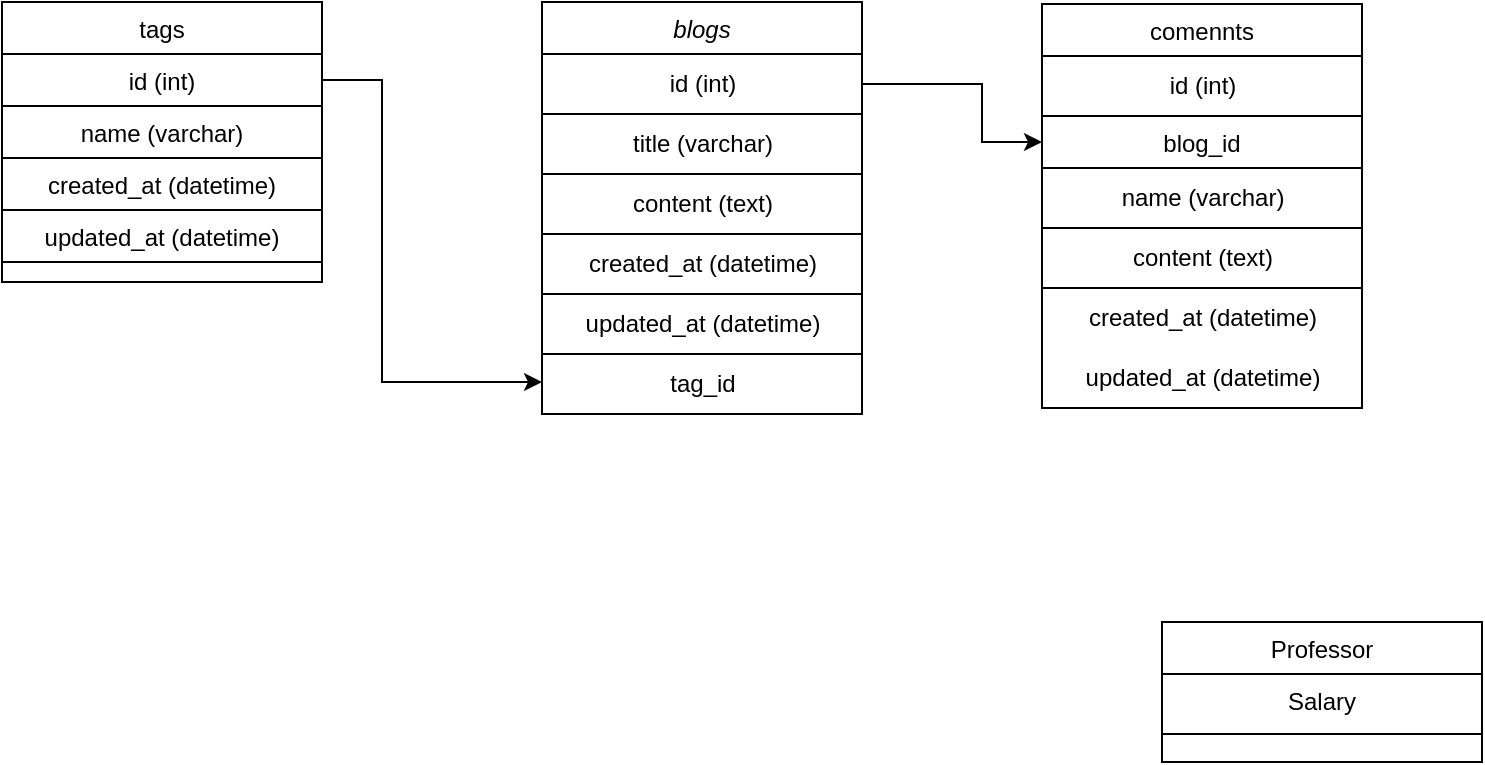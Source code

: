 <mxfile version="20.3.6" type="github"><diagram id="C5RBs43oDa-KdzZeNtuy" name="Page-1"><mxGraphModel dx="946" dy="589" grid="1" gridSize="10" guides="1" tooltips="1" connect="1" arrows="1" fold="1" page="1" pageScale="1" pageWidth="827" pageHeight="1169" math="0" shadow="0"><root><mxCell id="WIyWlLk6GJQsqaUBKTNV-0"/><mxCell id="WIyWlLk6GJQsqaUBKTNV-1" parent="WIyWlLk6GJQsqaUBKTNV-0"/><mxCell id="zkfFHV4jXpPFQw0GAbJ--0" value="blogs" style="swimlane;fontStyle=2;align=center;verticalAlign=top;childLayout=stackLayout;horizontal=1;startSize=26;horizontalStack=0;resizeParent=1;resizeLast=0;collapsible=1;marginBottom=0;rounded=0;shadow=0;strokeWidth=1;swimlaneLine=1;strokeColor=default;" parent="WIyWlLk6GJQsqaUBKTNV-1" vertex="1"><mxGeometry x="290" y="120" width="160" height="206" as="geometry"><mxRectangle x="230" y="140" width="160" height="26" as="alternateBounds"/></mxGeometry></mxCell><mxCell id="rqrj3GFbFnIpUw5Sns2P-1" value="id (int)" style="text;html=1;align=center;verticalAlign=middle;resizable=0;points=[];autosize=1;strokeColor=default;fillColor=none;swimlaneLine=1;rounded=0;" vertex="1" parent="zkfFHV4jXpPFQw0GAbJ--0"><mxGeometry y="26" width="160" height="30" as="geometry"/></mxCell><mxCell id="rqrj3GFbFnIpUw5Sns2P-2" value="title (varchar)" style="text;html=1;align=center;verticalAlign=middle;resizable=0;points=[];autosize=1;strokeColor=default;fillColor=none;swimlaneLine=1;rounded=0;" vertex="1" parent="zkfFHV4jXpPFQw0GAbJ--0"><mxGeometry y="56" width="160" height="30" as="geometry"/></mxCell><mxCell id="rqrj3GFbFnIpUw5Sns2P-7" value="content (text)" style="text;html=1;align=center;verticalAlign=middle;resizable=0;points=[];autosize=1;strokeColor=default;fillColor=none;swimlaneLine=1;rounded=0;" vertex="1" parent="zkfFHV4jXpPFQw0GAbJ--0"><mxGeometry y="86" width="160" height="30" as="geometry"/></mxCell><mxCell id="rqrj3GFbFnIpUw5Sns2P-8" value="created_at (datetime)" style="text;html=1;align=center;verticalAlign=middle;resizable=0;points=[];autosize=1;strokeColor=default;fillColor=none;swimlaneLine=1;rounded=0;" vertex="1" parent="zkfFHV4jXpPFQw0GAbJ--0"><mxGeometry y="116" width="160" height="30" as="geometry"/></mxCell><mxCell id="rqrj3GFbFnIpUw5Sns2P-12" value="updated_at (datetime)" style="text;html=1;align=center;verticalAlign=middle;resizable=0;points=[];autosize=1;strokeColor=default;fillColor=none;swimlaneLine=1;rounded=0;" vertex="1" parent="zkfFHV4jXpPFQw0GAbJ--0"><mxGeometry y="146" width="160" height="30" as="geometry"/></mxCell><mxCell id="rqrj3GFbFnIpUw5Sns2P-16" value="tag_id&lt;br&gt;" style="text;html=1;align=center;verticalAlign=middle;resizable=0;points=[];autosize=1;strokeColor=none;fillColor=none;" vertex="1" parent="zkfFHV4jXpPFQw0GAbJ--0"><mxGeometry y="176" width="160" height="30" as="geometry"/></mxCell><mxCell id="zkfFHV4jXpPFQw0GAbJ--6" value="comennts" style="swimlane;fontStyle=0;align=center;verticalAlign=top;childLayout=stackLayout;horizontal=1;startSize=26;horizontalStack=0;resizeParent=1;resizeLast=0;collapsible=1;marginBottom=0;rounded=0;shadow=0;strokeWidth=1;strokeColor=default;" parent="WIyWlLk6GJQsqaUBKTNV-1" vertex="1"><mxGeometry x="540" y="121" width="160" height="202" as="geometry"><mxRectangle x="130" y="380" width="160" height="26" as="alternateBounds"/></mxGeometry></mxCell><mxCell id="rqrj3GFbFnIpUw5Sns2P-26" value="id (int)" style="text;html=1;align=center;verticalAlign=middle;resizable=0;points=[];autosize=1;strokeColor=none;fillColor=none;" vertex="1" parent="zkfFHV4jXpPFQw0GAbJ--6"><mxGeometry y="26" width="160" height="30" as="geometry"/></mxCell><mxCell id="zkfFHV4jXpPFQw0GAbJ--7" value="blog_id" style="text;align=center;verticalAlign=top;spacingLeft=4;spacingRight=4;overflow=hidden;rotatable=0;points=[[0,0.5],[1,0.5]];portConstraint=eastwest;strokeColor=default;" parent="zkfFHV4jXpPFQw0GAbJ--6" vertex="1"><mxGeometry y="56" width="160" height="26" as="geometry"/></mxCell><mxCell id="rqrj3GFbFnIpUw5Sns2P-21" value="name (varchar)" style="text;html=1;align=center;verticalAlign=middle;resizable=0;points=[];autosize=1;strokeColor=default;fillColor=none;" vertex="1" parent="zkfFHV4jXpPFQw0GAbJ--6"><mxGeometry y="82" width="160" height="30" as="geometry"/></mxCell><mxCell id="rqrj3GFbFnIpUw5Sns2P-20" value="content (text)" style="text;html=1;align=center;verticalAlign=middle;resizable=0;points=[];autosize=1;strokeColor=default;fillColor=none;" vertex="1" parent="zkfFHV4jXpPFQw0GAbJ--6"><mxGeometry y="112" width="160" height="30" as="geometry"/></mxCell><mxCell id="rqrj3GFbFnIpUw5Sns2P-23" value="created_at (datetime)" style="text;html=1;align=center;verticalAlign=middle;resizable=0;points=[];autosize=1;strokeColor=none;fillColor=none;" vertex="1" parent="zkfFHV4jXpPFQw0GAbJ--6"><mxGeometry y="142" width="160" height="30" as="geometry"/></mxCell><mxCell id="rqrj3GFbFnIpUw5Sns2P-24" value="updated_at (datetime)" style="text;html=1;align=center;verticalAlign=middle;resizable=0;points=[];autosize=1;strokeColor=none;fillColor=none;" vertex="1" parent="zkfFHV4jXpPFQw0GAbJ--6"><mxGeometry y="172" width="160" height="30" as="geometry"/></mxCell><mxCell id="zkfFHV4jXpPFQw0GAbJ--13" value="Professor" style="swimlane;fontStyle=0;align=center;verticalAlign=top;childLayout=stackLayout;horizontal=1;startSize=26;horizontalStack=0;resizeParent=1;resizeLast=0;collapsible=1;marginBottom=0;rounded=0;shadow=0;strokeWidth=1;" parent="WIyWlLk6GJQsqaUBKTNV-1" vertex="1"><mxGeometry x="600" y="430" width="160" height="70" as="geometry"><mxRectangle x="340" y="380" width="170" height="26" as="alternateBounds"/></mxGeometry></mxCell><mxCell id="zkfFHV4jXpPFQw0GAbJ--14" value="Salary" style="text;align=center;verticalAlign=top;spacingLeft=4;spacingRight=4;overflow=hidden;rotatable=0;points=[[0,0.5],[1,0.5]];portConstraint=eastwest;" parent="zkfFHV4jXpPFQw0GAbJ--13" vertex="1"><mxGeometry y="26" width="160" height="26" as="geometry"/></mxCell><mxCell id="zkfFHV4jXpPFQw0GAbJ--15" value="" style="line;html=1;strokeWidth=1;align=center;verticalAlign=middle;spacingTop=-1;spacingLeft=3;spacingRight=3;rotatable=0;labelPosition=right;points=[];portConstraint=eastwest;" parent="zkfFHV4jXpPFQw0GAbJ--13" vertex="1"><mxGeometry y="52" width="160" height="8" as="geometry"/></mxCell><mxCell id="zkfFHV4jXpPFQw0GAbJ--17" value="tags" style="swimlane;fontStyle=0;align=center;verticalAlign=top;childLayout=stackLayout;horizontal=1;startSize=26;horizontalStack=0;resizeParent=1;resizeLast=0;collapsible=1;marginBottom=0;rounded=0;shadow=0;strokeWidth=1;swimlaneLine=1;strokeColor=default;" parent="WIyWlLk6GJQsqaUBKTNV-1" vertex="1"><mxGeometry x="20" y="120" width="160" height="140" as="geometry"><mxRectangle x="550" y="140" width="160" height="26" as="alternateBounds"/></mxGeometry></mxCell><mxCell id="rqrj3GFbFnIpUw5Sns2P-6" value="id (int)" style="text;align=center;verticalAlign=top;spacingLeft=4;spacingRight=4;overflow=hidden;rotatable=0;points=[[0,0.5],[1,0.5]];portConstraint=eastwest;rounded=0;shadow=0;html=0;swimlaneLine=1;strokeColor=default;" vertex="1" parent="zkfFHV4jXpPFQw0GAbJ--17"><mxGeometry y="26" width="160" height="26" as="geometry"/></mxCell><mxCell id="zkfFHV4jXpPFQw0GAbJ--19" value="name (varchar)" style="text;align=center;verticalAlign=top;spacingLeft=4;spacingRight=4;overflow=hidden;rotatable=0;points=[[0,0.5],[1,0.5]];portConstraint=eastwest;rounded=0;shadow=0;html=0;swimlaneLine=1;strokeColor=default;" parent="zkfFHV4jXpPFQw0GAbJ--17" vertex="1"><mxGeometry y="52" width="160" height="26" as="geometry"/></mxCell><mxCell id="zkfFHV4jXpPFQw0GAbJ--20" value="created_at (datetime)" style="text;align=center;verticalAlign=top;spacingLeft=4;spacingRight=4;overflow=hidden;rotatable=0;points=[[0,0.5],[1,0.5]];portConstraint=eastwest;rounded=0;shadow=0;html=0;swimlaneLine=1;strokeColor=default;" parent="zkfFHV4jXpPFQw0GAbJ--17" vertex="1"><mxGeometry y="78" width="160" height="26" as="geometry"/></mxCell><mxCell id="zkfFHV4jXpPFQw0GAbJ--25" value="updated_at (datetime)" style="text;align=center;verticalAlign=top;spacingLeft=4;spacingRight=4;overflow=hidden;rotatable=0;points=[[0,0.5],[1,0.5]];portConstraint=eastwest;swimlaneLine=1;strokeColor=default;" parent="zkfFHV4jXpPFQw0GAbJ--17" vertex="1"><mxGeometry y="104" width="160" height="26" as="geometry"/></mxCell><mxCell id="rqrj3GFbFnIpUw5Sns2P-19" style="edgeStyle=orthogonalEdgeStyle;rounded=0;orthogonalLoop=1;jettySize=auto;html=1;entryX=0;entryY=0.467;entryDx=0;entryDy=0;entryPerimeter=0;" edge="1" parent="WIyWlLk6GJQsqaUBKTNV-1" source="rqrj3GFbFnIpUw5Sns2P-6" target="rqrj3GFbFnIpUw5Sns2P-16"><mxGeometry relative="1" as="geometry"><mxPoint x="280" y="300" as="targetPoint"/><Array as="points"><mxPoint x="210" y="159"/><mxPoint x="210" y="310"/></Array></mxGeometry></mxCell><mxCell id="rqrj3GFbFnIpUw5Sns2P-27" style="edgeStyle=orthogonalEdgeStyle;rounded=0;orthogonalLoop=1;jettySize=auto;html=1;entryX=0;entryY=0.5;entryDx=0;entryDy=0;" edge="1" parent="WIyWlLk6GJQsqaUBKTNV-1" source="rqrj3GFbFnIpUw5Sns2P-1" target="zkfFHV4jXpPFQw0GAbJ--7"><mxGeometry relative="1" as="geometry"><mxPoint x="530" y="200" as="targetPoint"/><Array as="points"><mxPoint x="510" y="161"/><mxPoint x="510" y="190"/></Array></mxGeometry></mxCell></root></mxGraphModel></diagram></mxfile>